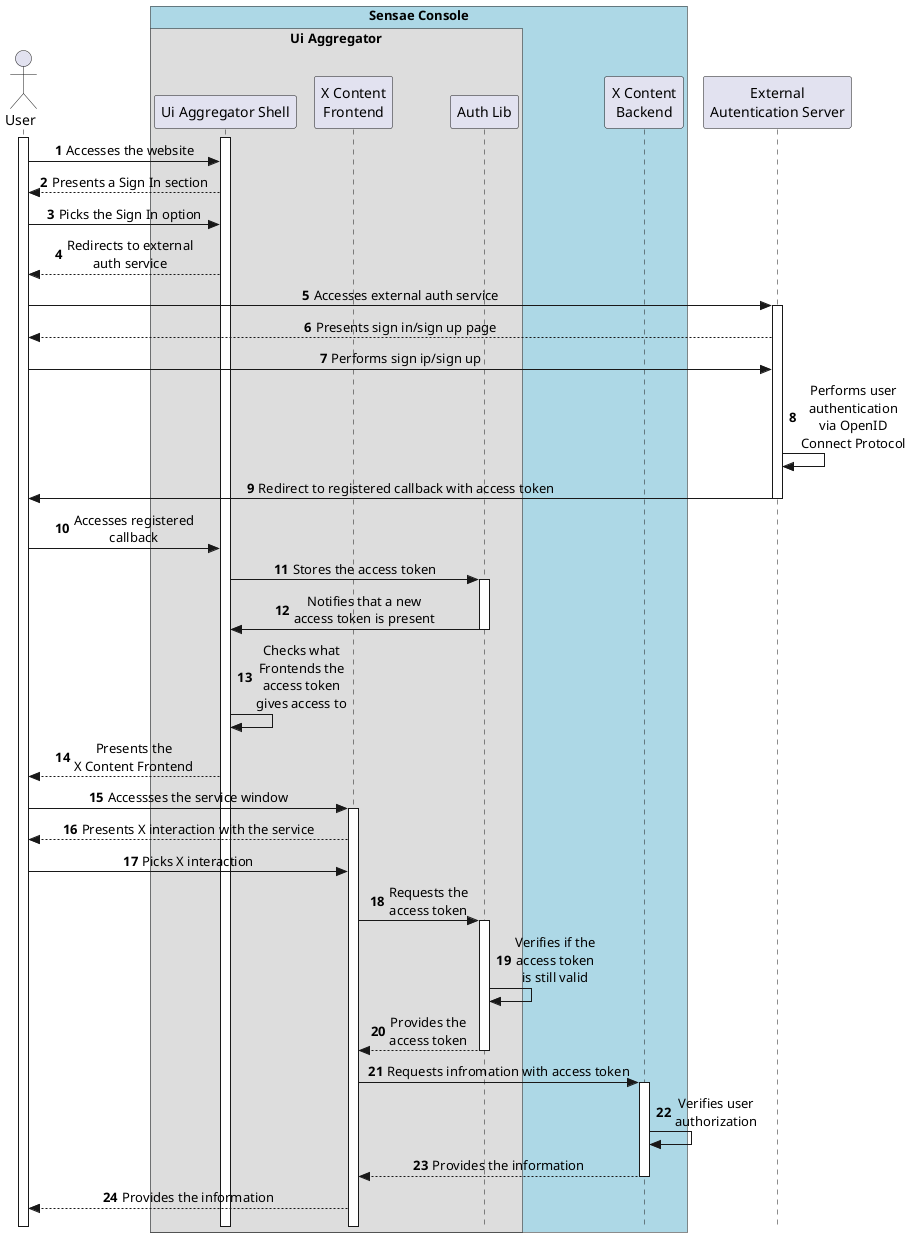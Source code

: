 @startuml alternative2

skinparam sequenceMessageAlign center
skinparam style strictuml
autonumber 1
!pragma teoz true

actor User
box "Sensae Console" #LightBlue
box "Ui Aggregator"
participant "Ui Aggregator Shell" as AGGRE
participant "X Content\nFrontend" as XFRONT
participant "Auth Lib" as AUTHLIB
end box
participant "X Content\nBackend" as XBACK
end box
participant "External\nAutentication Server" as AUTHSERVER

activate AGGRE
activate User

User -> AGGRE: Accesses the website
AGGRE --> User: Presents a Sign In section
User -> AGGRE: Picks the Sign In option
AGGRE --> User: Redirects to external\nauth service
User -> AUTHSERVER: Accesses external auth service
activate AUTHSERVER
AUTHSERVER --> User: Presents sign in/sign up page
User -> AUTHSERVER: Performs sign ip/sign up
AUTHSERVER -> AUTHSERVER: Performs user\nauthentication\nvia OpenID\nConnect Protocol
AUTHSERVER -> User: Redirect to registered callback with access token
deactivate AUTHSERVER
User -> AGGRE: Accesses registered\ncallback
AGGRE -> AUTHLIB: Stores the access token
activate AUTHLIB
AUTHLIB -> AGGRE: Notifies that a new\naccess token is present
deactivate AUTHLIB
AGGRE -> AGGRE: Checks what\nFrontends the\naccess token\ngives access to
AGGRE --> User: Presents the\nX Content Frontend
User -> XFRONT: Accessses the service window
activate XFRONT
XFRONT --> User: Presents X interaction with the service
User -> XFRONT: Picks X interaction
XFRONT -> AUTHLIB: Requests the\naccess token
activate AUTHLIB
AUTHLIB -> AUTHLIB: Verifies if the\naccess token\nis still valid
AUTHLIB --> XFRONT: Provides the\naccess token
deactivate AUTHLIB
XFRONT -> XBACK: Requests infromation with access token
activate XBACK
XBACK -> XBACK: Verifies user\nauthorization
XBACK --> XFRONT: Provides the information
deactivate XBACK
XFRONT --> User: Provides the information
@enduml
